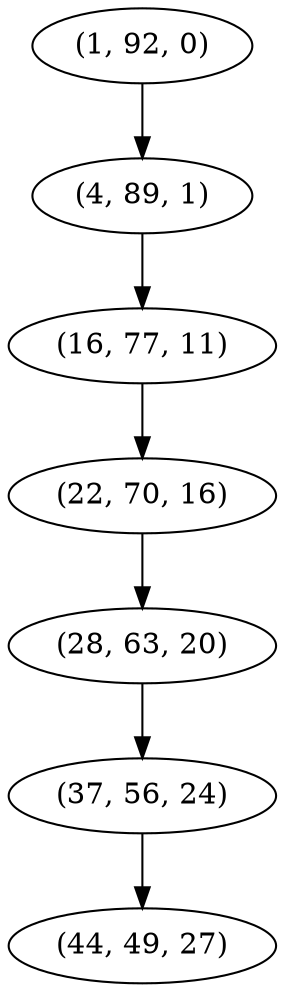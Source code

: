digraph tree {
    "(1, 92, 0)";
    "(4, 89, 1)";
    "(16, 77, 11)";
    "(22, 70, 16)";
    "(28, 63, 20)";
    "(37, 56, 24)";
    "(44, 49, 27)";
    "(1, 92, 0)" -> "(4, 89, 1)";
    "(4, 89, 1)" -> "(16, 77, 11)";
    "(16, 77, 11)" -> "(22, 70, 16)";
    "(22, 70, 16)" -> "(28, 63, 20)";
    "(28, 63, 20)" -> "(37, 56, 24)";
    "(37, 56, 24)" -> "(44, 49, 27)";
}
